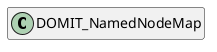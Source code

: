 @startuml
set namespaceSeparator \\
hide members
hide << alias >> circle

class DOMIT_NamedNodeMap
@enduml
